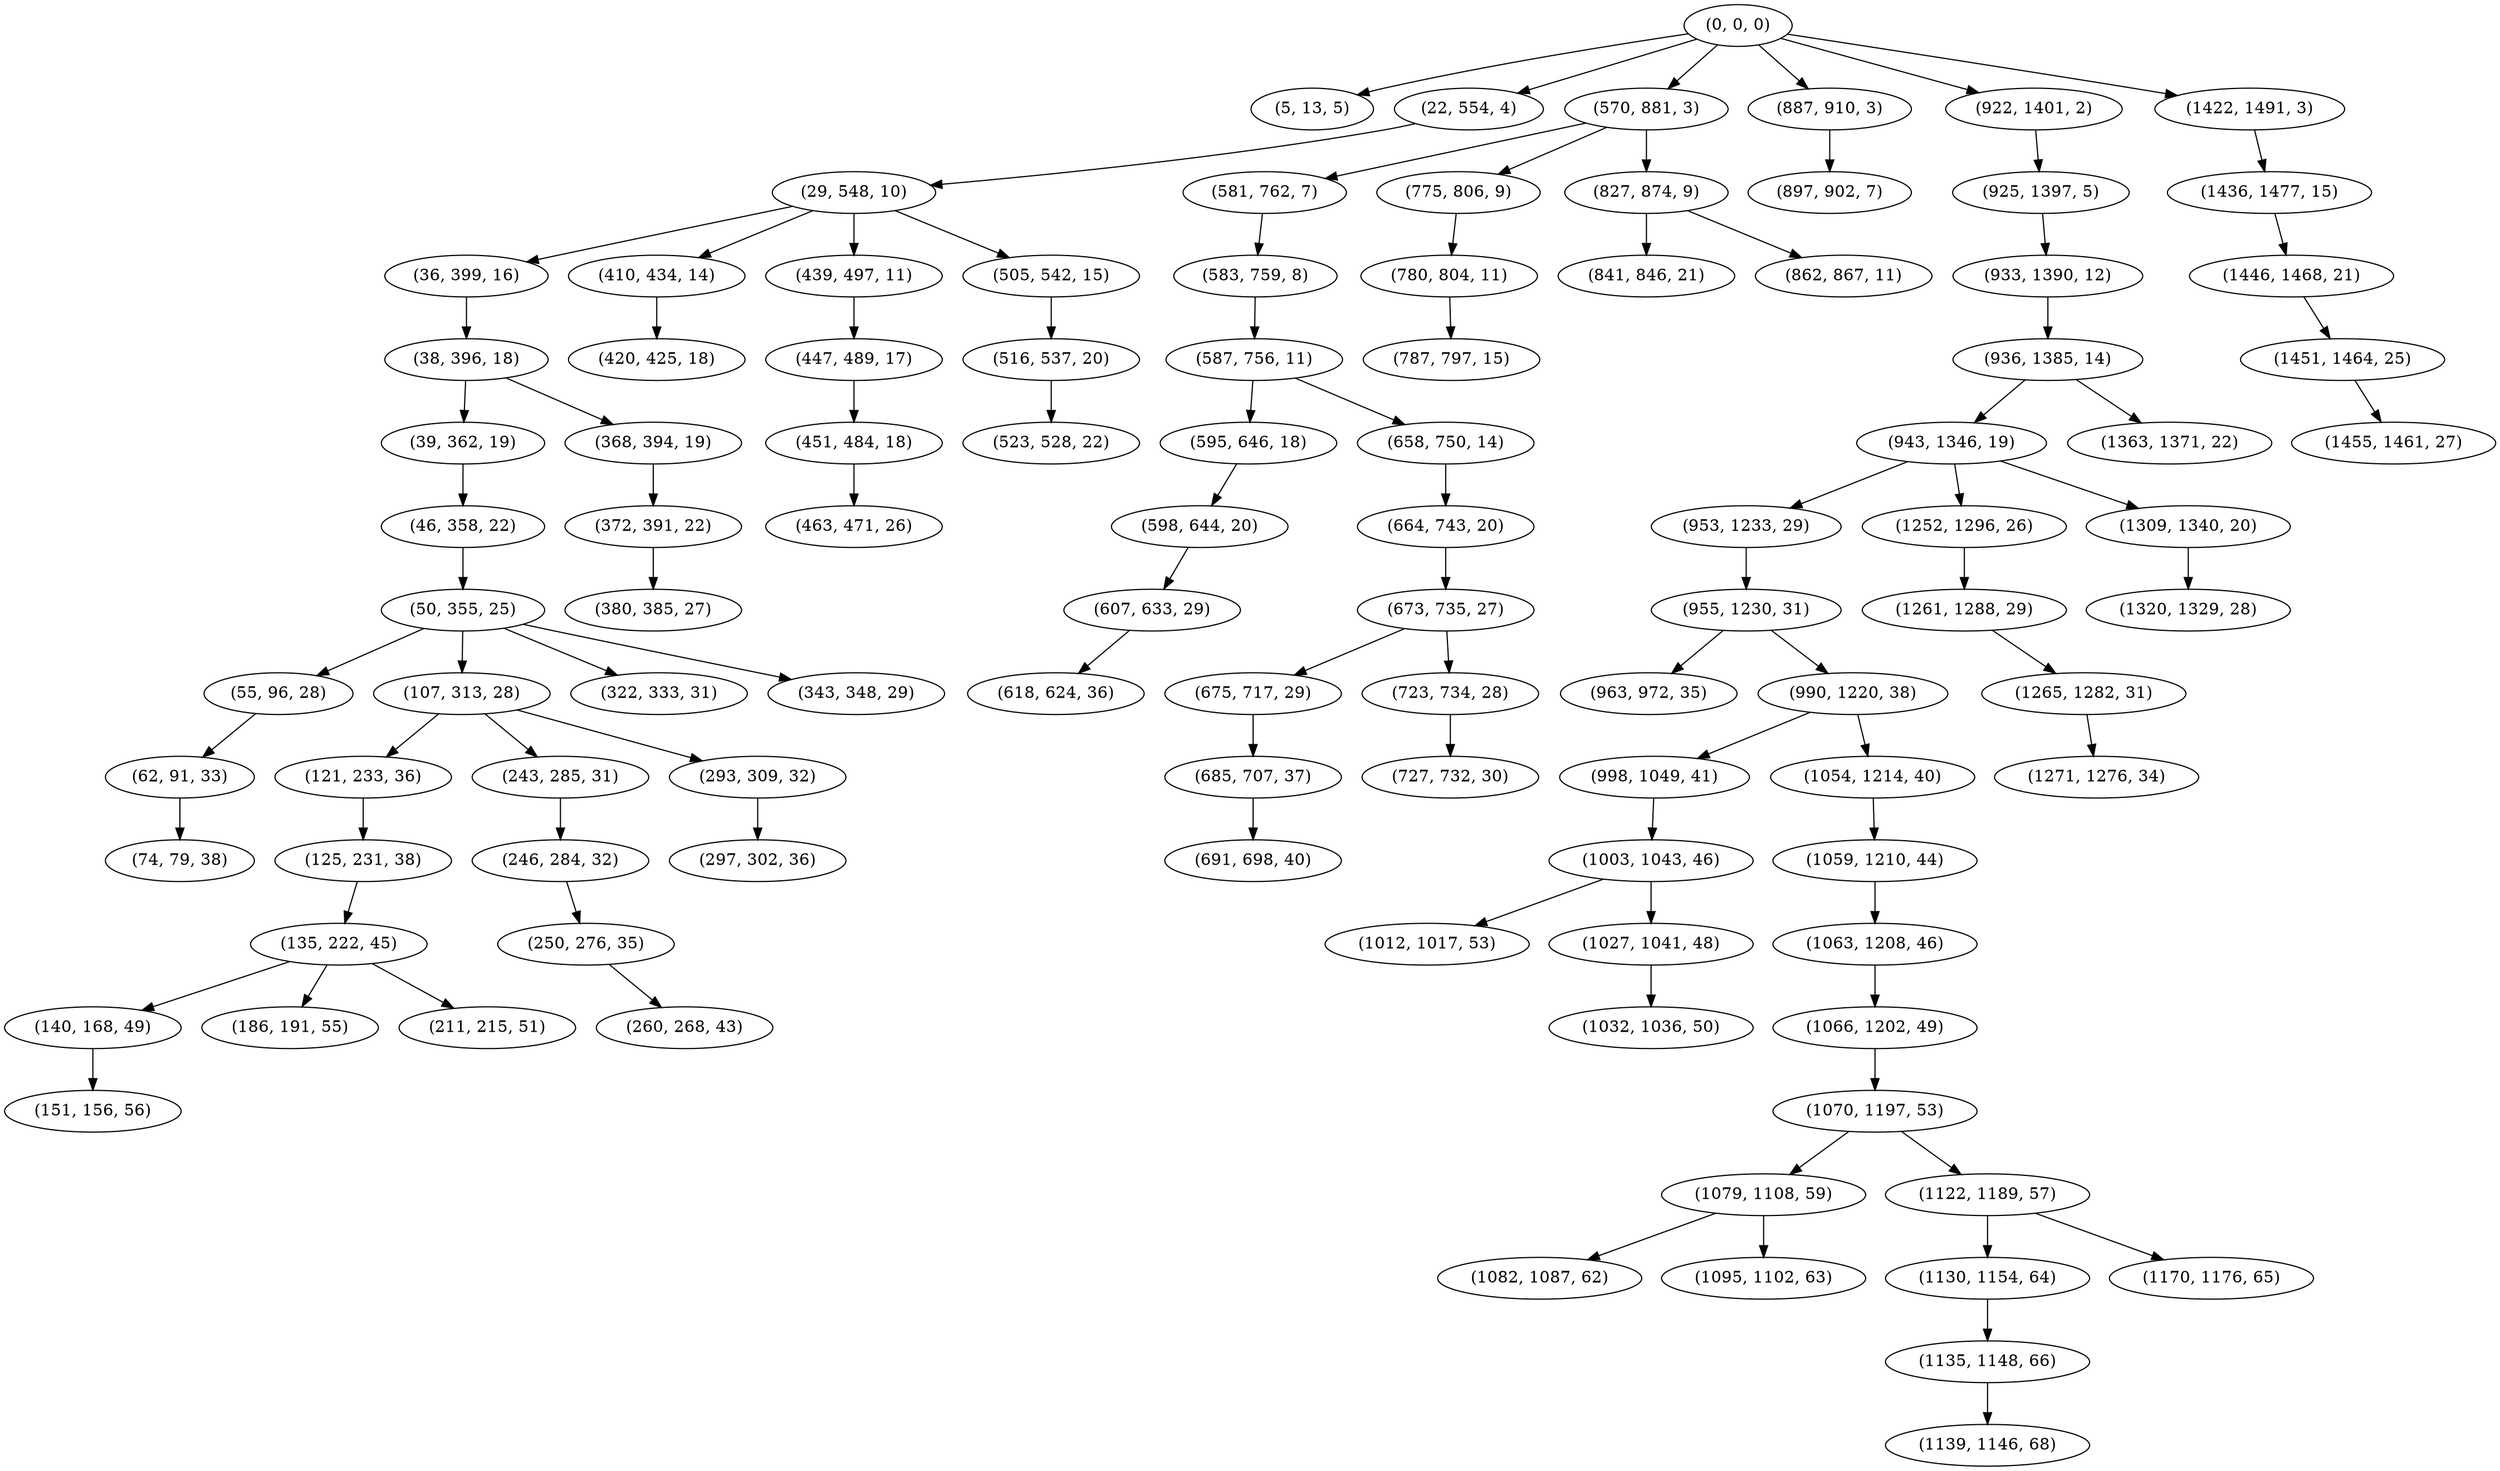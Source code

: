 digraph tree {
    "(0, 0, 0)";
    "(5, 13, 5)";
    "(22, 554, 4)";
    "(29, 548, 10)";
    "(36, 399, 16)";
    "(38, 396, 18)";
    "(39, 362, 19)";
    "(46, 358, 22)";
    "(50, 355, 25)";
    "(55, 96, 28)";
    "(62, 91, 33)";
    "(74, 79, 38)";
    "(107, 313, 28)";
    "(121, 233, 36)";
    "(125, 231, 38)";
    "(135, 222, 45)";
    "(140, 168, 49)";
    "(151, 156, 56)";
    "(186, 191, 55)";
    "(211, 215, 51)";
    "(243, 285, 31)";
    "(246, 284, 32)";
    "(250, 276, 35)";
    "(260, 268, 43)";
    "(293, 309, 32)";
    "(297, 302, 36)";
    "(322, 333, 31)";
    "(343, 348, 29)";
    "(368, 394, 19)";
    "(372, 391, 22)";
    "(380, 385, 27)";
    "(410, 434, 14)";
    "(420, 425, 18)";
    "(439, 497, 11)";
    "(447, 489, 17)";
    "(451, 484, 18)";
    "(463, 471, 26)";
    "(505, 542, 15)";
    "(516, 537, 20)";
    "(523, 528, 22)";
    "(570, 881, 3)";
    "(581, 762, 7)";
    "(583, 759, 8)";
    "(587, 756, 11)";
    "(595, 646, 18)";
    "(598, 644, 20)";
    "(607, 633, 29)";
    "(618, 624, 36)";
    "(658, 750, 14)";
    "(664, 743, 20)";
    "(673, 735, 27)";
    "(675, 717, 29)";
    "(685, 707, 37)";
    "(691, 698, 40)";
    "(723, 734, 28)";
    "(727, 732, 30)";
    "(775, 806, 9)";
    "(780, 804, 11)";
    "(787, 797, 15)";
    "(827, 874, 9)";
    "(841, 846, 21)";
    "(862, 867, 11)";
    "(887, 910, 3)";
    "(897, 902, 7)";
    "(922, 1401, 2)";
    "(925, 1397, 5)";
    "(933, 1390, 12)";
    "(936, 1385, 14)";
    "(943, 1346, 19)";
    "(953, 1233, 29)";
    "(955, 1230, 31)";
    "(963, 972, 35)";
    "(990, 1220, 38)";
    "(998, 1049, 41)";
    "(1003, 1043, 46)";
    "(1012, 1017, 53)";
    "(1027, 1041, 48)";
    "(1032, 1036, 50)";
    "(1054, 1214, 40)";
    "(1059, 1210, 44)";
    "(1063, 1208, 46)";
    "(1066, 1202, 49)";
    "(1070, 1197, 53)";
    "(1079, 1108, 59)";
    "(1082, 1087, 62)";
    "(1095, 1102, 63)";
    "(1122, 1189, 57)";
    "(1130, 1154, 64)";
    "(1135, 1148, 66)";
    "(1139, 1146, 68)";
    "(1170, 1176, 65)";
    "(1252, 1296, 26)";
    "(1261, 1288, 29)";
    "(1265, 1282, 31)";
    "(1271, 1276, 34)";
    "(1309, 1340, 20)";
    "(1320, 1329, 28)";
    "(1363, 1371, 22)";
    "(1422, 1491, 3)";
    "(1436, 1477, 15)";
    "(1446, 1468, 21)";
    "(1451, 1464, 25)";
    "(1455, 1461, 27)";
    "(0, 0, 0)" -> "(5, 13, 5)";
    "(0, 0, 0)" -> "(22, 554, 4)";
    "(0, 0, 0)" -> "(570, 881, 3)";
    "(0, 0, 0)" -> "(887, 910, 3)";
    "(0, 0, 0)" -> "(922, 1401, 2)";
    "(0, 0, 0)" -> "(1422, 1491, 3)";
    "(22, 554, 4)" -> "(29, 548, 10)";
    "(29, 548, 10)" -> "(36, 399, 16)";
    "(29, 548, 10)" -> "(410, 434, 14)";
    "(29, 548, 10)" -> "(439, 497, 11)";
    "(29, 548, 10)" -> "(505, 542, 15)";
    "(36, 399, 16)" -> "(38, 396, 18)";
    "(38, 396, 18)" -> "(39, 362, 19)";
    "(38, 396, 18)" -> "(368, 394, 19)";
    "(39, 362, 19)" -> "(46, 358, 22)";
    "(46, 358, 22)" -> "(50, 355, 25)";
    "(50, 355, 25)" -> "(55, 96, 28)";
    "(50, 355, 25)" -> "(107, 313, 28)";
    "(50, 355, 25)" -> "(322, 333, 31)";
    "(50, 355, 25)" -> "(343, 348, 29)";
    "(55, 96, 28)" -> "(62, 91, 33)";
    "(62, 91, 33)" -> "(74, 79, 38)";
    "(107, 313, 28)" -> "(121, 233, 36)";
    "(107, 313, 28)" -> "(243, 285, 31)";
    "(107, 313, 28)" -> "(293, 309, 32)";
    "(121, 233, 36)" -> "(125, 231, 38)";
    "(125, 231, 38)" -> "(135, 222, 45)";
    "(135, 222, 45)" -> "(140, 168, 49)";
    "(135, 222, 45)" -> "(186, 191, 55)";
    "(135, 222, 45)" -> "(211, 215, 51)";
    "(140, 168, 49)" -> "(151, 156, 56)";
    "(243, 285, 31)" -> "(246, 284, 32)";
    "(246, 284, 32)" -> "(250, 276, 35)";
    "(250, 276, 35)" -> "(260, 268, 43)";
    "(293, 309, 32)" -> "(297, 302, 36)";
    "(368, 394, 19)" -> "(372, 391, 22)";
    "(372, 391, 22)" -> "(380, 385, 27)";
    "(410, 434, 14)" -> "(420, 425, 18)";
    "(439, 497, 11)" -> "(447, 489, 17)";
    "(447, 489, 17)" -> "(451, 484, 18)";
    "(451, 484, 18)" -> "(463, 471, 26)";
    "(505, 542, 15)" -> "(516, 537, 20)";
    "(516, 537, 20)" -> "(523, 528, 22)";
    "(570, 881, 3)" -> "(581, 762, 7)";
    "(570, 881, 3)" -> "(775, 806, 9)";
    "(570, 881, 3)" -> "(827, 874, 9)";
    "(581, 762, 7)" -> "(583, 759, 8)";
    "(583, 759, 8)" -> "(587, 756, 11)";
    "(587, 756, 11)" -> "(595, 646, 18)";
    "(587, 756, 11)" -> "(658, 750, 14)";
    "(595, 646, 18)" -> "(598, 644, 20)";
    "(598, 644, 20)" -> "(607, 633, 29)";
    "(607, 633, 29)" -> "(618, 624, 36)";
    "(658, 750, 14)" -> "(664, 743, 20)";
    "(664, 743, 20)" -> "(673, 735, 27)";
    "(673, 735, 27)" -> "(675, 717, 29)";
    "(673, 735, 27)" -> "(723, 734, 28)";
    "(675, 717, 29)" -> "(685, 707, 37)";
    "(685, 707, 37)" -> "(691, 698, 40)";
    "(723, 734, 28)" -> "(727, 732, 30)";
    "(775, 806, 9)" -> "(780, 804, 11)";
    "(780, 804, 11)" -> "(787, 797, 15)";
    "(827, 874, 9)" -> "(841, 846, 21)";
    "(827, 874, 9)" -> "(862, 867, 11)";
    "(887, 910, 3)" -> "(897, 902, 7)";
    "(922, 1401, 2)" -> "(925, 1397, 5)";
    "(925, 1397, 5)" -> "(933, 1390, 12)";
    "(933, 1390, 12)" -> "(936, 1385, 14)";
    "(936, 1385, 14)" -> "(943, 1346, 19)";
    "(936, 1385, 14)" -> "(1363, 1371, 22)";
    "(943, 1346, 19)" -> "(953, 1233, 29)";
    "(943, 1346, 19)" -> "(1252, 1296, 26)";
    "(943, 1346, 19)" -> "(1309, 1340, 20)";
    "(953, 1233, 29)" -> "(955, 1230, 31)";
    "(955, 1230, 31)" -> "(963, 972, 35)";
    "(955, 1230, 31)" -> "(990, 1220, 38)";
    "(990, 1220, 38)" -> "(998, 1049, 41)";
    "(990, 1220, 38)" -> "(1054, 1214, 40)";
    "(998, 1049, 41)" -> "(1003, 1043, 46)";
    "(1003, 1043, 46)" -> "(1012, 1017, 53)";
    "(1003, 1043, 46)" -> "(1027, 1041, 48)";
    "(1027, 1041, 48)" -> "(1032, 1036, 50)";
    "(1054, 1214, 40)" -> "(1059, 1210, 44)";
    "(1059, 1210, 44)" -> "(1063, 1208, 46)";
    "(1063, 1208, 46)" -> "(1066, 1202, 49)";
    "(1066, 1202, 49)" -> "(1070, 1197, 53)";
    "(1070, 1197, 53)" -> "(1079, 1108, 59)";
    "(1070, 1197, 53)" -> "(1122, 1189, 57)";
    "(1079, 1108, 59)" -> "(1082, 1087, 62)";
    "(1079, 1108, 59)" -> "(1095, 1102, 63)";
    "(1122, 1189, 57)" -> "(1130, 1154, 64)";
    "(1122, 1189, 57)" -> "(1170, 1176, 65)";
    "(1130, 1154, 64)" -> "(1135, 1148, 66)";
    "(1135, 1148, 66)" -> "(1139, 1146, 68)";
    "(1252, 1296, 26)" -> "(1261, 1288, 29)";
    "(1261, 1288, 29)" -> "(1265, 1282, 31)";
    "(1265, 1282, 31)" -> "(1271, 1276, 34)";
    "(1309, 1340, 20)" -> "(1320, 1329, 28)";
    "(1422, 1491, 3)" -> "(1436, 1477, 15)";
    "(1436, 1477, 15)" -> "(1446, 1468, 21)";
    "(1446, 1468, 21)" -> "(1451, 1464, 25)";
    "(1451, 1464, 25)" -> "(1455, 1461, 27)";
}
